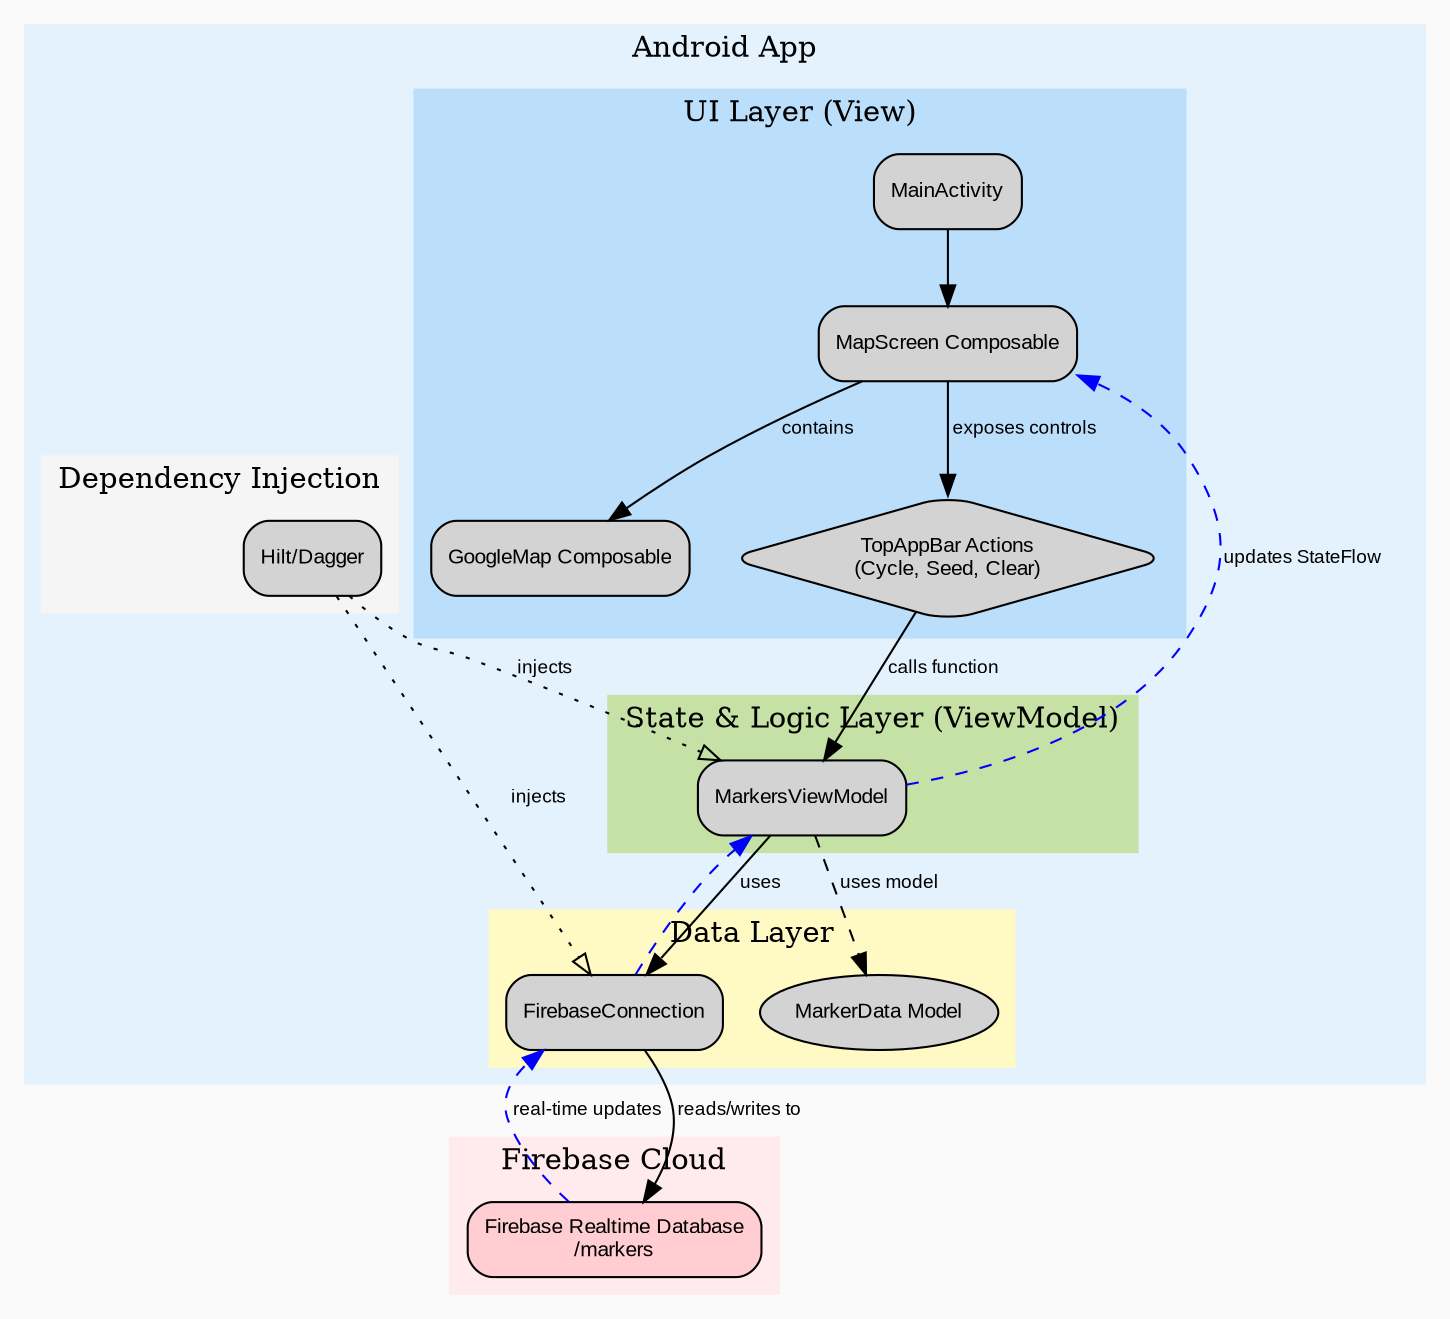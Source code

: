 digraph FireMarkersArchitecture {
    bgcolor="#fafafa"
    node [shape=box, style="rounded,filled", fontname="Arial", fontsize=10];
    edge [fontname="Arial", fontsize=9];

    // Define clusters for grouping
    subgraph cluster_firebase {
        label="Firebase Cloud";
        style="filled";
        color="#FFEBEE";
        DB [label="Firebase Realtime Database
/markers", fillcolor="#FFCDD2"];
    }

    subgraph cluster_android_app {
        label="Android App";
        style="filled";
        color="#E3F2FD";

        subgraph cluster_ui_layer {
            label="UI Layer (View)";
            style="filled";
            color="#BBDEFB";
            MainActivity [label="MainActivity"];
            MapScreen [label="MapScreen Composable"];
            TopAppBar [label="TopAppBar Actions
(Cycle, Seed, Clear)", shape=diamond];
            GoogleMap [label="GoogleMap Composable"];
        }

        subgraph cluster_viewmodel_layer {
            label="State & Logic Layer (ViewModel)";
            style="filled";
            color="#C5E1A5";
            MarkersViewModel [label="MarkersViewModel"];
        }

        subgraph cluster_data_layer {
            label="Data Layer";
            style="filled";
            color="#FFF9C4";
            FirebaseConnection [label="FirebaseConnection"];
            MarkerData [label="MarkerData Model", shape=ellipse];
        }

        subgraph cluster_di_layer {
            label="Dependency Injection";
            style="filled";
            color="#F5F5F5";
            Hilt [label="Hilt/Dagger"];
        }
    }

    // --- Define Relationships ---

    // UI Flow
    MainActivity -> MapScreen;
    MapScreen -> TopAppBar [label=" exposes controls"];
    MapScreen -> GoogleMap [label=" contains"];

    // User Interaction
    TopAppBar -> MarkersViewModel [label=" calls function"];

    // ViewModel to Data Layer
    MarkersViewModel -> FirebaseConnection [label=" uses"];
    MarkersViewModel -> MarkerData [label=" uses model", style=dashed];


    // Data Layer to Firebase
    FirebaseConnection -> DB [label=" reads/writes to"];
    DB -> FirebaseConnection [label=" real-time updates", style=dashed, color=blue];

    // Data Flow back to UI
    FirebaseConnection -> MarkersViewModel [style=dashed, color=blue];
    MarkersViewModel -> MapScreen [label=" updates StateFlow", style=dashed, color=blue];


    // Dependency Injection
    Hilt -> FirebaseConnection [label=" injects", style=dotted, arrowhead=empty];
    Hilt -> MarkersViewModel [label=" injects", style=dotted, arrowhead=empty];
}
